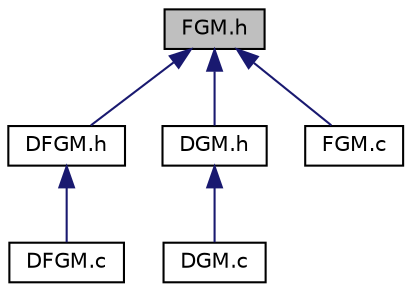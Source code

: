 digraph "FGM.h"
{
  edge [fontname="Helvetica",fontsize="10",labelfontname="Helvetica",labelfontsize="10"];
  node [fontname="Helvetica",fontsize="10",shape=record];
  Node1 [label="FGM.h",height=0.2,width=0.4,color="black", fillcolor="grey75", style="filled" fontcolor="black"];
  Node1 -> Node2 [dir="back",color="midnightblue",fontsize="10",style="solid",fontname="Helvetica"];
  Node2 [label="DFGM.h",height=0.2,width=0.4,color="black", fillcolor="white", style="filled",URL="$df/d86/a00012.html"];
  Node2 -> Node3 [dir="back",color="midnightblue",fontsize="10",style="solid",fontname="Helvetica"];
  Node3 [label="DFGM.c",height=0.2,width=0.4,color="black", fillcolor="white", style="filled",URL="$da/d45/a00011.html"];
  Node1 -> Node4 [dir="back",color="midnightblue",fontsize="10",style="solid",fontname="Helvetica"];
  Node4 [label="DGM.h",height=0.2,width=0.4,color="black", fillcolor="white", style="filled",URL="$d2/de7/a00014.html"];
  Node4 -> Node5 [dir="back",color="midnightblue",fontsize="10",style="solid",fontname="Helvetica"];
  Node5 [label="DGM.c",height=0.2,width=0.4,color="black", fillcolor="white", style="filled",URL="$d7/dd4/a00013.html"];
  Node1 -> Node6 [dir="back",color="midnightblue",fontsize="10",style="solid",fontname="Helvetica"];
  Node6 [label="FGM.c",height=0.2,width=0.4,color="black", fillcolor="white", style="filled",URL="$dd/d1b/a00015.html"];
}
